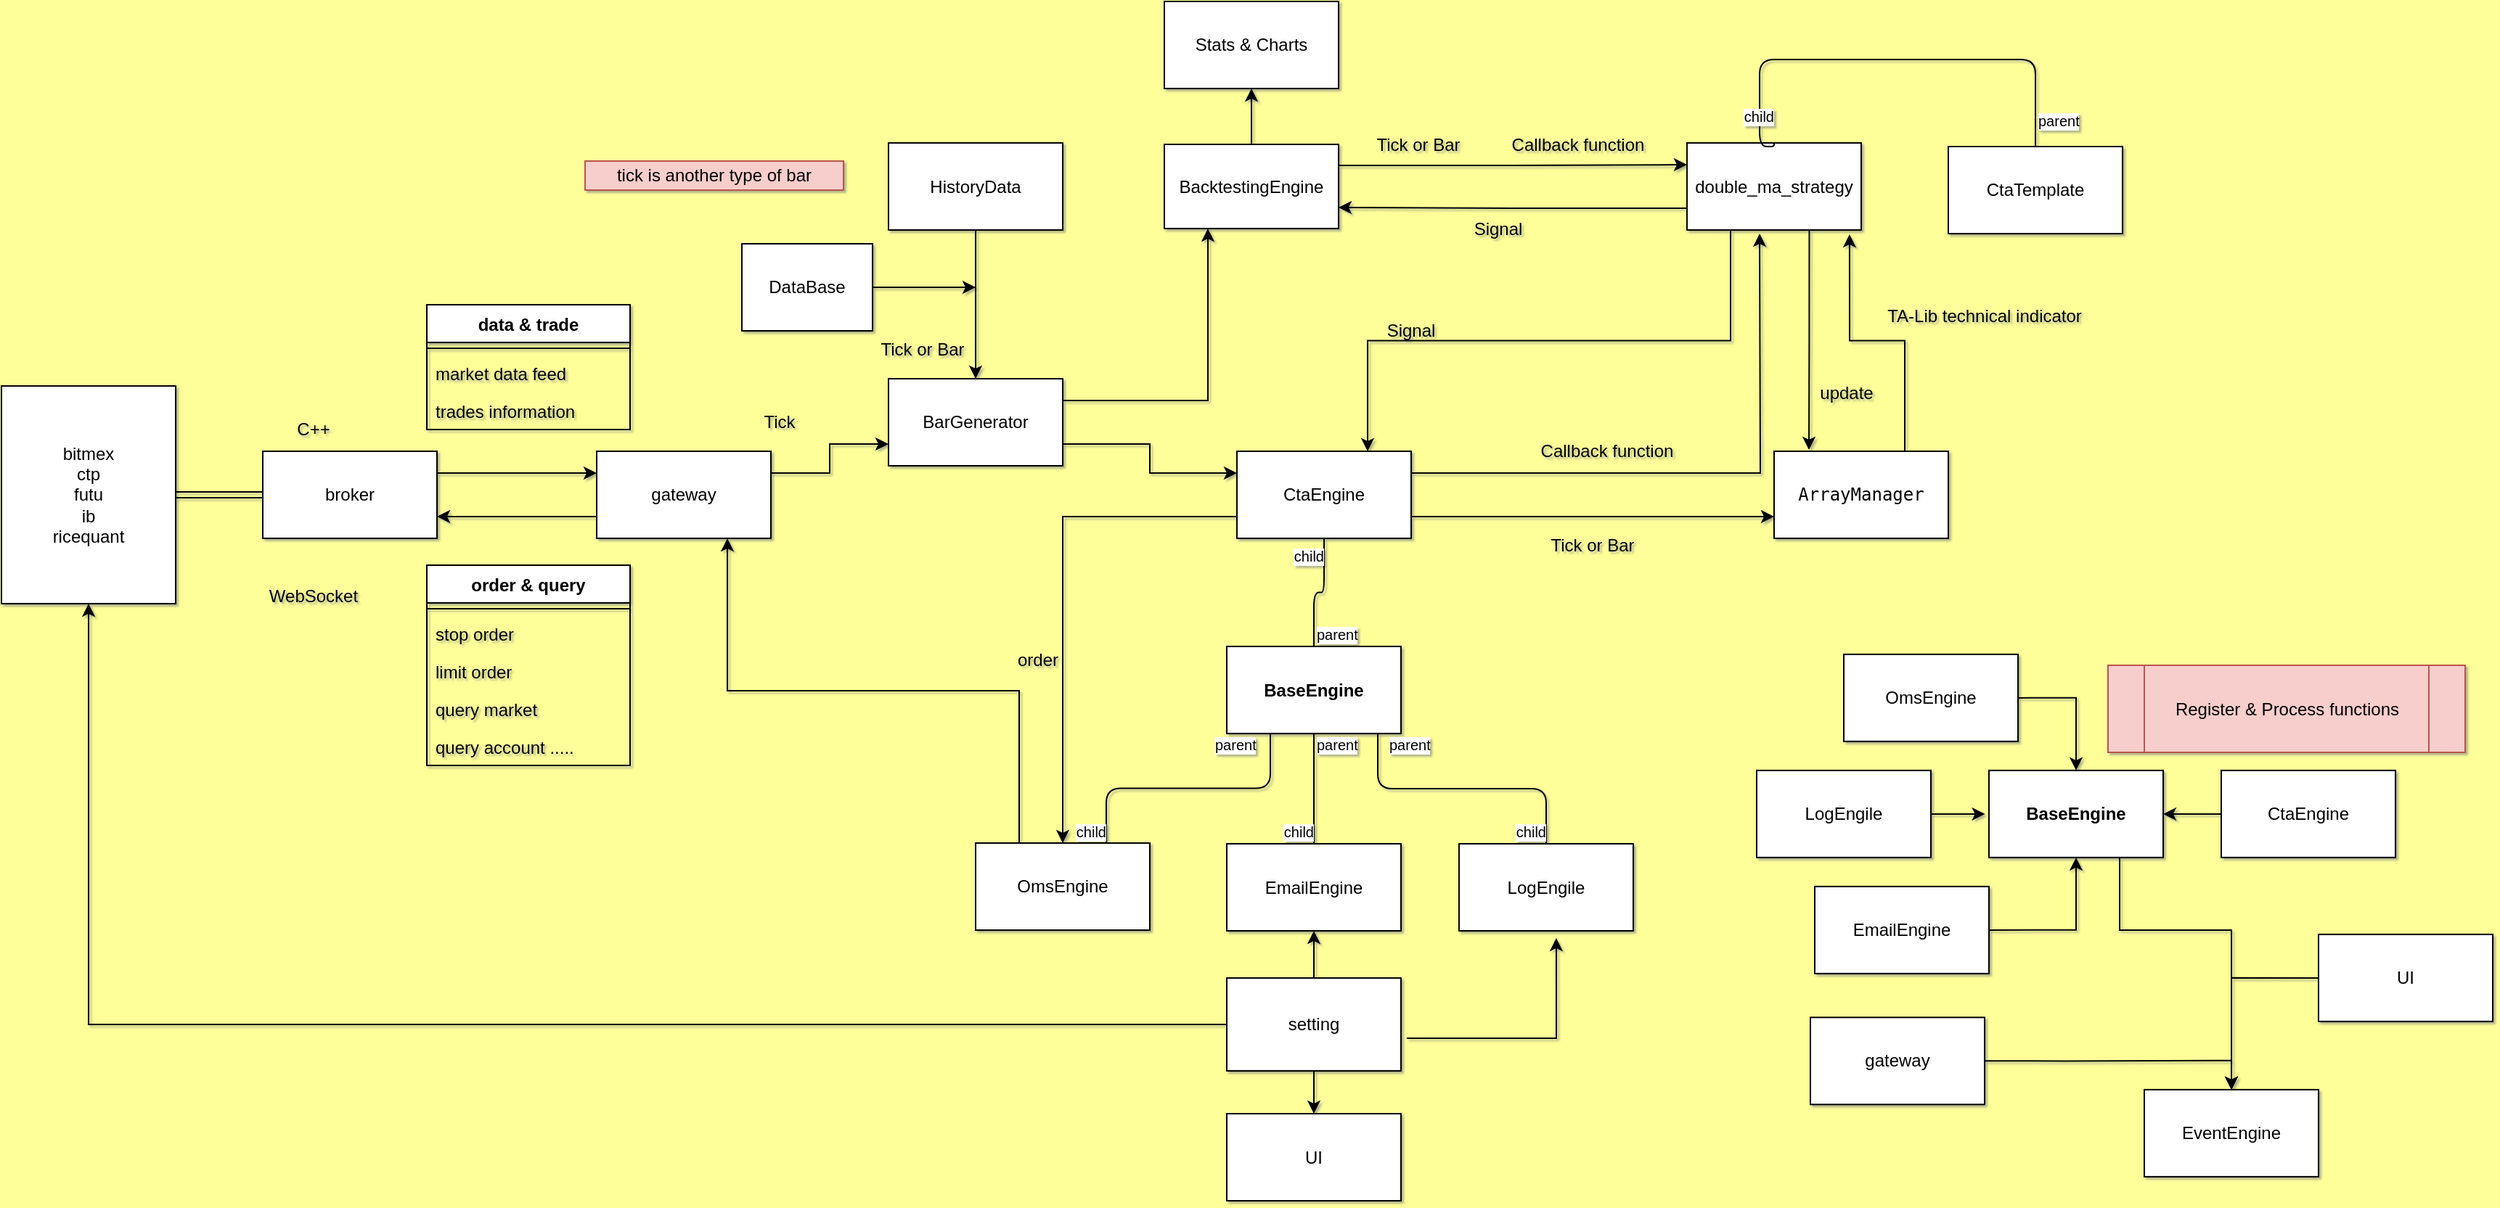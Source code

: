 <mxfile version="10.5.8" type="github"><diagram id="WC21Z7L9oKtVtLXGZxzX" name="Page-1"><mxGraphModel dx="2034" dy="796" grid="1" gridSize="20" guides="1" tooltips="1" connect="1" arrows="1" fold="1" page="1" pageScale="1" pageWidth="1654" pageHeight="2336" background="#FFFF99" math="0" shadow="1"><root><mxCell id="0"/><mxCell id="1" parent="0"/><mxCell id="tM3BfGElZKt2xXXBljjk-41" style="edgeStyle=orthogonalEdgeStyle;rounded=0;orthogonalLoop=1;jettySize=auto;html=1;exitX=1;exitY=0.25;exitDx=0;exitDy=0;entryX=0;entryY=0.25;entryDx=0;entryDy=0;" parent="1" source="tM3BfGElZKt2xXXBljjk-1" target="tM3BfGElZKt2xXXBljjk-2" edge="1"><mxGeometry relative="1" as="geometry"/></mxCell><mxCell id="tM3BfGElZKt2xXXBljjk-1" value="broker&lt;br&gt;" style="rounded=0;whiteSpace=wrap;html=1;" parent="1" vertex="1"><mxGeometry x="189" y="1290" width="120" height="60" as="geometry"/></mxCell><mxCell id="tM3BfGElZKt2xXXBljjk-42" style="edgeStyle=orthogonalEdgeStyle;rounded=0;orthogonalLoop=1;jettySize=auto;html=1;exitX=0;exitY=0.75;exitDx=0;exitDy=0;entryX=1;entryY=0.75;entryDx=0;entryDy=0;" parent="1" source="tM3BfGElZKt2xXXBljjk-2" target="tM3BfGElZKt2xXXBljjk-1" edge="1"><mxGeometry relative="1" as="geometry"/></mxCell><mxCell id="tM3BfGElZKt2xXXBljjk-51" style="edgeStyle=orthogonalEdgeStyle;rounded=0;orthogonalLoop=1;jettySize=auto;html=1;exitX=1;exitY=0.25;exitDx=0;exitDy=0;entryX=0;entryY=0.75;entryDx=0;entryDy=0;" parent="1" source="tM3BfGElZKt2xXXBljjk-2" target="tM3BfGElZKt2xXXBljjk-35" edge="1"><mxGeometry relative="1" as="geometry"/></mxCell><mxCell id="tM3BfGElZKt2xXXBljjk-2" value="gateway" style="rounded=0;whiteSpace=wrap;html=1;" parent="1" vertex="1"><mxGeometry x="419" y="1290" width="120" height="60" as="geometry"/></mxCell><mxCell id="tM3BfGElZKt2xXXBljjk-16" value="bitmex&lt;br&gt;ctp&lt;br&gt;futu&lt;br&gt;ib&lt;br&gt;ricequant&lt;br&gt;" style="rounded=0;whiteSpace=wrap;html=1;" parent="1" vertex="1"><mxGeometry x="9" y="1245" width="120" height="150" as="geometry"/></mxCell><mxCell id="tM3BfGElZKt2xXXBljjk-40" style="edgeStyle=orthogonalEdgeStyle;rounded=0;orthogonalLoop=1;jettySize=auto;html=1;exitX=0;exitY=0.75;exitDx=0;exitDy=0;" parent="1" source="tM3BfGElZKt2xXXBljjk-20" target="vSDMm6hnmwFXzr3cjgyr-7" edge="1"><mxGeometry relative="1" as="geometry"/></mxCell><mxCell id="6vruBczoYur6AmyXNSMZ-11" style="edgeStyle=orthogonalEdgeStyle;rounded=0;orthogonalLoop=1;jettySize=auto;html=1;exitX=1;exitY=0.75;exitDx=0;exitDy=0;entryX=0;entryY=0.75;entryDx=0;entryDy=0;" edge="1" parent="1" source="tM3BfGElZKt2xXXBljjk-20" target="6vruBczoYur6AmyXNSMZ-7"><mxGeometry relative="1" as="geometry"/></mxCell><mxCell id="6vruBczoYur6AmyXNSMZ-22" style="edgeStyle=orthogonalEdgeStyle;rounded=0;orthogonalLoop=1;jettySize=auto;html=1;exitX=1;exitY=0.25;exitDx=0;exitDy=0;" edge="1" parent="1" source="tM3BfGElZKt2xXXBljjk-20"><mxGeometry relative="1" as="geometry"><mxPoint x="1220" y="1140" as="targetPoint"/></mxGeometry></mxCell><mxCell id="tM3BfGElZKt2xXXBljjk-20" value="CtaEngine" style="rounded=0;whiteSpace=wrap;html=1;" parent="1" vertex="1"><mxGeometry x="860" y="1290" width="120" height="60" as="geometry"/></mxCell><mxCell id="tM3BfGElZKt2xXXBljjk-62" style="edgeStyle=orthogonalEdgeStyle;rounded=0;orthogonalLoop=1;jettySize=auto;html=1;exitX=0;exitY=0.75;exitDx=0;exitDy=0;entryX=1;entryY=0.75;entryDx=0;entryDy=0;" parent="1" source="tM3BfGElZKt2xXXBljjk-21" target="tM3BfGElZKt2xXXBljjk-33" edge="1"><mxGeometry relative="1" as="geometry"/></mxCell><mxCell id="6vruBczoYur6AmyXNSMZ-13" style="edgeStyle=orthogonalEdgeStyle;rounded=0;orthogonalLoop=1;jettySize=auto;html=1;exitX=0.702;exitY=0.999;exitDx=0;exitDy=0;entryX=0.2;entryY=-0.017;entryDx=0;entryDy=0;entryPerimeter=0;exitPerimeter=0;" edge="1" parent="1" source="tM3BfGElZKt2xXXBljjk-21" target="6vruBczoYur6AmyXNSMZ-7"><mxGeometry relative="1" as="geometry"/></mxCell><mxCell id="6vruBczoYur6AmyXNSMZ-23" style="edgeStyle=orthogonalEdgeStyle;rounded=0;orthogonalLoop=1;jettySize=auto;html=1;exitX=0.25;exitY=1;exitDx=0;exitDy=0;entryX=0.75;entryY=0;entryDx=0;entryDy=0;" edge="1" parent="1" source="tM3BfGElZKt2xXXBljjk-21" target="tM3BfGElZKt2xXXBljjk-20"><mxGeometry relative="1" as="geometry"/></mxCell><mxCell id="tM3BfGElZKt2xXXBljjk-21" value="double_ma_strategy" style="rounded=0;whiteSpace=wrap;html=1;" parent="1" vertex="1"><mxGeometry x="1170" y="1077.5" width="120" height="60" as="geometry"/></mxCell><mxCell id="tM3BfGElZKt2xXXBljjk-22" value="CtaTemplate" style="rounded=0;whiteSpace=wrap;html=1;" parent="1" vertex="1"><mxGeometry x="1350" y="1080" width="120" height="60" as="geometry"/></mxCell><mxCell id="tM3BfGElZKt2xXXBljjk-28" value="order" style="text;html=1;strokeColor=none;fillColor=none;align=center;verticalAlign=middle;whiteSpace=wrap;rounded=0;" parent="1" vertex="1"><mxGeometry x="703" y="1424" width="40" height="20" as="geometry"/></mxCell><mxCell id="tM3BfGElZKt2xXXBljjk-30" value="Signal" style="text;html=1;strokeColor=none;fillColor=none;align=center;verticalAlign=middle;whiteSpace=wrap;rounded=0;" parent="1" vertex="1"><mxGeometry x="960" y="1197" width="40" height="20" as="geometry"/></mxCell><mxCell id="tM3BfGElZKt2xXXBljjk-32" value="Tick or Bar" style="text;html=1;strokeColor=none;fillColor=none;align=center;verticalAlign=middle;whiteSpace=wrap;rounded=0;" parent="1" vertex="1"><mxGeometry x="600" y="1210" width="87" height="20" as="geometry"/></mxCell><mxCell id="tM3BfGElZKt2xXXBljjk-61" style="edgeStyle=orthogonalEdgeStyle;rounded=0;orthogonalLoop=1;jettySize=auto;html=1;exitX=1;exitY=0.25;exitDx=0;exitDy=0;entryX=0;entryY=0.25;entryDx=0;entryDy=0;" parent="1" source="tM3BfGElZKt2xXXBljjk-33" target="tM3BfGElZKt2xXXBljjk-21" edge="1"><mxGeometry relative="1" as="geometry"/></mxCell><mxCell id="tM3BfGElZKt2xXXBljjk-64" style="edgeStyle=orthogonalEdgeStyle;rounded=0;orthogonalLoop=1;jettySize=auto;html=1;exitX=0.5;exitY=0;exitDx=0;exitDy=0;" parent="1" source="tM3BfGElZKt2xXXBljjk-33" target="tM3BfGElZKt2xXXBljjk-65" edge="1"><mxGeometry relative="1" as="geometry"><mxPoint x="870" y="1010" as="targetPoint"/></mxGeometry></mxCell><mxCell id="tM3BfGElZKt2xXXBljjk-33" value="BacktestingEngine" style="rounded=0;whiteSpace=wrap;html=1;" parent="1" vertex="1"><mxGeometry x="810" y="1078.5" width="120" height="58" as="geometry"/></mxCell><mxCell id="tM3BfGElZKt2xXXBljjk-56" style="edgeStyle=orthogonalEdgeStyle;rounded=0;orthogonalLoop=1;jettySize=auto;html=1;entryX=0.5;entryY=0;entryDx=0;entryDy=0;" parent="1" source="tM3BfGElZKt2xXXBljjk-34" target="tM3BfGElZKt2xXXBljjk-35" edge="1"><mxGeometry relative="1" as="geometry"/></mxCell><mxCell id="tM3BfGElZKt2xXXBljjk-34" value="HistoryData" style="rounded=0;whiteSpace=wrap;html=1;" parent="1" vertex="1"><mxGeometry x="620" y="1077.5" width="120" height="60" as="geometry"/></mxCell><mxCell id="tM3BfGElZKt2xXXBljjk-52" style="edgeStyle=orthogonalEdgeStyle;rounded=0;orthogonalLoop=1;jettySize=auto;html=1;exitX=1;exitY=0.75;exitDx=0;exitDy=0;entryX=0;entryY=0.25;entryDx=0;entryDy=0;" parent="1" source="tM3BfGElZKt2xXXBljjk-35" target="tM3BfGElZKt2xXXBljjk-20" edge="1"><mxGeometry relative="1" as="geometry"/></mxCell><mxCell id="tM3BfGElZKt2xXXBljjk-60" style="edgeStyle=orthogonalEdgeStyle;rounded=0;orthogonalLoop=1;jettySize=auto;html=1;exitX=1;exitY=0.25;exitDx=0;exitDy=0;entryX=0.25;entryY=1;entryDx=0;entryDy=0;" parent="1" source="tM3BfGElZKt2xXXBljjk-35" target="tM3BfGElZKt2xXXBljjk-33" edge="1"><mxGeometry relative="1" as="geometry"/></mxCell><mxCell id="tM3BfGElZKt2xXXBljjk-27" value="Tick" style="text;html=1;strokeColor=none;fillColor=none;align=center;verticalAlign=middle;whiteSpace=wrap;rounded=0;" parent="1" vertex="1"><mxGeometry x="500" y="1250" width="90" height="40" as="geometry"/></mxCell><mxCell id="tM3BfGElZKt2xXXBljjk-53" value="" style="endArrow=none;html=1;edgeStyle=orthogonalEdgeStyle;exitX=0.5;exitY=0;exitDx=0;exitDy=0;entryX=0.5;entryY=0;entryDx=0;entryDy=0;" parent="1" source="tM3BfGElZKt2xXXBljjk-22" target="tM3BfGElZKt2xXXBljjk-21" edge="1"><mxGeometry relative="1" as="geometry"><mxPoint x="740" y="960" as="sourcePoint"/><mxPoint x="910" y="920" as="targetPoint"/><Array as="points"><mxPoint x="1410" y="1020"/><mxPoint x="1220" y="1020"/><mxPoint x="1220" y="1080"/></Array></mxGeometry></mxCell><mxCell id="tM3BfGElZKt2xXXBljjk-54" value="parent" style="resizable=0;html=1;align=left;verticalAlign=bottom;labelBackgroundColor=#ffffff;fontSize=10;" parent="tM3BfGElZKt2xXXBljjk-53" connectable="0" vertex="1"><mxGeometry x="-1" relative="1" as="geometry"><mxPoint y="-10" as="offset"/></mxGeometry></mxCell><mxCell id="tM3BfGElZKt2xXXBljjk-55" value="child" style="resizable=0;html=1;align=right;verticalAlign=bottom;labelBackgroundColor=#ffffff;fontSize=10;" parent="tM3BfGElZKt2xXXBljjk-53" connectable="0" vertex="1"><mxGeometry x="1" relative="1" as="geometry"><mxPoint y="-10" as="offset"/></mxGeometry></mxCell><mxCell id="tM3BfGElZKt2xXXBljjk-57" value="Tick or Bar" style="text;html=1;strokeColor=none;fillColor=none;align=center;verticalAlign=middle;whiteSpace=wrap;rounded=0;" parent="1" vertex="1"><mxGeometry x="940" y="1069" width="90" height="20" as="geometry"/></mxCell><mxCell id="tM3BfGElZKt2xXXBljjk-58" value="" style="shape=link;html=1;entryX=0;entryY=0.5;entryDx=0;entryDy=0;" parent="1" source="tM3BfGElZKt2xXXBljjk-16" target="tM3BfGElZKt2xXXBljjk-1" edge="1"><mxGeometry width="50" height="50" relative="1" as="geometry"><mxPoint x="-11" y="1630" as="sourcePoint"/><mxPoint x="39" y="1580" as="targetPoint"/></mxGeometry></mxCell><mxCell id="tM3BfGElZKt2xXXBljjk-65" value="Stats &amp;amp; Charts" style="rounded=0;whiteSpace=wrap;html=1;" parent="1" vertex="1"><mxGeometry x="810" y="980" width="120" height="60" as="geometry"/></mxCell><mxCell id="vSDMm6hnmwFXzr3cjgyr-1" value="Signal" style="text;html=1;strokeColor=none;fillColor=none;align=center;verticalAlign=middle;whiteSpace=wrap;rounded=0;" parent="1" vertex="1"><mxGeometry x="1020" y="1126.5" width="40" height="20" as="geometry"/></mxCell><mxCell id="vSDMm6hnmwFXzr3cjgyr-2" value="" style="endArrow=none;html=1;edgeStyle=orthogonalEdgeStyle;entryX=0.5;entryY=1;entryDx=0;entryDy=0;" parent="1" source="vSDMm6hnmwFXzr3cjgyr-5" target="tM3BfGElZKt2xXXBljjk-20" edge="1"><mxGeometry relative="1" as="geometry"><mxPoint x="920" y="1440" as="sourcePoint"/><mxPoint x="100" y="1420" as="targetPoint"/></mxGeometry></mxCell><mxCell id="vSDMm6hnmwFXzr3cjgyr-3" value="parent" style="resizable=0;html=1;align=left;verticalAlign=bottom;labelBackgroundColor=#ffffff;fontSize=10;" parent="vSDMm6hnmwFXzr3cjgyr-2" connectable="0" vertex="1"><mxGeometry x="-1" relative="1" as="geometry"/></mxCell><mxCell id="vSDMm6hnmwFXzr3cjgyr-4" value="child" style="resizable=0;html=1;align=right;verticalAlign=bottom;labelBackgroundColor=#ffffff;fontSize=10;" parent="vSDMm6hnmwFXzr3cjgyr-2" connectable="0" vertex="1"><mxGeometry x="1" relative="1" as="geometry"><mxPoint y="20" as="offset"/></mxGeometry></mxCell><mxCell id="vSDMm6hnmwFXzr3cjgyr-5" value="BaseEngine" style="rounded=0;whiteSpace=wrap;html=1;fontStyle=1" parent="1" vertex="1"><mxGeometry x="853" y="1424.5" width="120" height="60" as="geometry"/></mxCell><mxCell id="vSDMm6hnmwFXzr3cjgyr-6" value="EmailEngine" style="rounded=0;whiteSpace=wrap;html=1;" parent="1" vertex="1"><mxGeometry x="853" y="1560.5" width="120" height="60" as="geometry"/></mxCell><mxCell id="vSDMm6hnmwFXzr3cjgyr-18" style="edgeStyle=orthogonalEdgeStyle;rounded=0;orthogonalLoop=1;jettySize=auto;html=1;exitX=0.25;exitY=0;exitDx=0;exitDy=0;entryX=0.75;entryY=1;entryDx=0;entryDy=0;" parent="1" source="vSDMm6hnmwFXzr3cjgyr-7" target="tM3BfGElZKt2xXXBljjk-2" edge="1"><mxGeometry relative="1" as="geometry"/></mxCell><mxCell id="vSDMm6hnmwFXzr3cjgyr-7" value="OmsEngine" style="rounded=0;whiteSpace=wrap;html=1;" parent="1" vertex="1"><mxGeometry x="680" y="1560" width="120" height="60" as="geometry"/></mxCell><mxCell id="vSDMm6hnmwFXzr3cjgyr-8" value="LogEngile" style="rounded=0;whiteSpace=wrap;html=1;" parent="1" vertex="1"><mxGeometry x="1013" y="1560.5" width="120" height="60" as="geometry"/></mxCell><mxCell id="vSDMm6hnmwFXzr3cjgyr-9" value="" style="endArrow=none;html=1;edgeStyle=orthogonalEdgeStyle;exitX=0.25;exitY=1;exitDx=0;exitDy=0;entryX=0.75;entryY=0;entryDx=0;entryDy=0;" parent="1" source="vSDMm6hnmwFXzr3cjgyr-5" target="vSDMm6hnmwFXzr3cjgyr-7" edge="1"><mxGeometry relative="1" as="geometry"><mxPoint x="-67" y="1590.5" as="sourcePoint"/><mxPoint x="813" y="1600.5" as="targetPoint"/></mxGeometry></mxCell><mxCell id="vSDMm6hnmwFXzr3cjgyr-10" value="parent" style="resizable=0;html=1;align=left;verticalAlign=bottom;labelBackgroundColor=#ffffff;fontSize=10;" parent="vSDMm6hnmwFXzr3cjgyr-9" connectable="0" vertex="1"><mxGeometry x="-1" relative="1" as="geometry"><mxPoint x="-40" y="16" as="offset"/></mxGeometry></mxCell><mxCell id="vSDMm6hnmwFXzr3cjgyr-11" value="child" style="resizable=0;html=1;align=right;verticalAlign=bottom;labelBackgroundColor=#ffffff;fontSize=10;" parent="vSDMm6hnmwFXzr3cjgyr-9" connectable="0" vertex="1"><mxGeometry x="1" relative="1" as="geometry"/></mxCell><mxCell id="vSDMm6hnmwFXzr3cjgyr-12" value="" style="endArrow=none;html=1;edgeStyle=orthogonalEdgeStyle;entryX=0.5;entryY=0;entryDx=0;entryDy=0;exitX=0.5;exitY=1;exitDx=0;exitDy=0;" parent="1" source="vSDMm6hnmwFXzr3cjgyr-5" target="vSDMm6hnmwFXzr3cjgyr-6" edge="1"><mxGeometry relative="1" as="geometry"><mxPoint x="-67" y="1610.5" as="sourcePoint"/><mxPoint x="93" y="1610.5" as="targetPoint"/></mxGeometry></mxCell><mxCell id="vSDMm6hnmwFXzr3cjgyr-13" value="parent" style="resizable=0;html=1;align=left;verticalAlign=bottom;labelBackgroundColor=#ffffff;fontSize=10;" parent="vSDMm6hnmwFXzr3cjgyr-12" connectable="0" vertex="1"><mxGeometry x="-1" relative="1" as="geometry"><mxPoint y="16" as="offset"/></mxGeometry></mxCell><mxCell id="vSDMm6hnmwFXzr3cjgyr-14" value="child" style="resizable=0;html=1;align=right;verticalAlign=bottom;labelBackgroundColor=#ffffff;fontSize=10;" parent="vSDMm6hnmwFXzr3cjgyr-12" connectable="0" vertex="1"><mxGeometry x="1" relative="1" as="geometry"/></mxCell><mxCell id="vSDMm6hnmwFXzr3cjgyr-15" value="" style="endArrow=none;html=1;edgeStyle=orthogonalEdgeStyle;exitX=0.867;exitY=1;exitDx=0;exitDy=0;exitPerimeter=0;" parent="1" source="vSDMm6hnmwFXzr3cjgyr-5" target="vSDMm6hnmwFXzr3cjgyr-8" edge="1"><mxGeometry relative="1" as="geometry"><mxPoint x="-67" y="1630.5" as="sourcePoint"/><mxPoint x="93" y="1630.5" as="targetPoint"/></mxGeometry></mxCell><mxCell id="vSDMm6hnmwFXzr3cjgyr-16" value="parent" style="resizable=0;html=1;align=left;verticalAlign=bottom;labelBackgroundColor=#ffffff;fontSize=10;" parent="vSDMm6hnmwFXzr3cjgyr-15" connectable="0" vertex="1"><mxGeometry x="-1" relative="1" as="geometry"><mxPoint x="6" y="16" as="offset"/></mxGeometry></mxCell><mxCell id="vSDMm6hnmwFXzr3cjgyr-17" value="child" style="resizable=0;html=1;align=right;verticalAlign=bottom;labelBackgroundColor=#ffffff;fontSize=10;" parent="vSDMm6hnmwFXzr3cjgyr-15" connectable="0" vertex="1"><mxGeometry x="1" relative="1" as="geometry"/></mxCell><mxCell id="vSDMm6hnmwFXzr3cjgyr-19" value="Callback function" style="text;html=1;strokeColor=none;fillColor=none;align=center;verticalAlign=middle;whiteSpace=wrap;rounded=0;" parent="1" vertex="1"><mxGeometry x="1040" y="1069" width="110" height="20" as="geometry"/></mxCell><mxCell id="vSDMm6hnmwFXzr3cjgyr-20" value="Callback function" style="text;html=1;strokeColor=none;fillColor=none;align=center;verticalAlign=middle;whiteSpace=wrap;rounded=0;" parent="1" vertex="1"><mxGeometry x="1060" y="1280" width="110" height="20" as="geometry"/></mxCell><mxCell id="vSDMm6hnmwFXzr3cjgyr-21" value="Tick or Bar" style="text;html=1;strokeColor=none;fillColor=none;align=center;verticalAlign=middle;whiteSpace=wrap;rounded=0;" parent="1" vertex="1"><mxGeometry x="1060" y="1345" width="90" height="20" as="geometry"/></mxCell><mxCell id="vSDMm6hnmwFXzr3cjgyr-22" value="EventEngine" style="rounded=0;whiteSpace=wrap;html=1;" parent="1" vertex="1"><mxGeometry x="1485" y="1729.946" width="120" height="60" as="geometry"/></mxCell><mxCell id="vSDMm6hnmwFXzr3cjgyr-24" style="edgeStyle=orthogonalEdgeStyle;rounded=0;orthogonalLoop=1;jettySize=auto;html=1;exitX=1;exitY=0.5;exitDx=0;exitDy=0;" parent="1" source="vSDMm6hnmwFXzr3cjgyr-23" edge="1"><mxGeometry relative="1" as="geometry"><mxPoint x="680" y="1177" as="targetPoint"/></mxGeometry></mxCell><mxCell id="vSDMm6hnmwFXzr3cjgyr-23" value="DataBase" style="rounded=0;whiteSpace=wrap;html=1;" parent="1" vertex="1"><mxGeometry x="519" y="1147" width="90" height="60" as="geometry"/></mxCell><mxCell id="6vruBczoYur6AmyXNSMZ-1" value="C++" style="text;html=1;strokeColor=none;fillColor=none;align=center;verticalAlign=middle;whiteSpace=wrap;rounded=0;" vertex="1" parent="1"><mxGeometry x="203.5" y="1265" width="40" height="20" as="geometry"/></mxCell><mxCell id="6vruBczoYur6AmyXNSMZ-2" value="WebSocket" style="text;html=1;strokeColor=none;fillColor=none;align=center;verticalAlign=middle;whiteSpace=wrap;rounded=0;" vertex="1" parent="1"><mxGeometry x="203.5" y="1380" width="40" height="20" as="geometry"/></mxCell><mxCell id="6vruBczoYur6AmyXNSMZ-17" style="edgeStyle=orthogonalEdgeStyle;rounded=0;orthogonalLoop=1;jettySize=auto;html=1;exitX=0.5;exitY=0;exitDx=0;exitDy=0;entryX=0.5;entryY=1;entryDx=0;entryDy=0;" edge="1" parent="1" source="6vruBczoYur6AmyXNSMZ-4" target="vSDMm6hnmwFXzr3cjgyr-6"><mxGeometry relative="1" as="geometry"/></mxCell><mxCell id="6vruBczoYur6AmyXNSMZ-18" style="edgeStyle=orthogonalEdgeStyle;rounded=0;orthogonalLoop=1;jettySize=auto;html=1;exitX=1.033;exitY=0.648;exitDx=0;exitDy=0;entryX=0.558;entryY=1.083;entryDx=0;entryDy=0;entryPerimeter=0;exitPerimeter=0;" edge="1" parent="1" source="6vruBczoYur6AmyXNSMZ-4" target="vSDMm6hnmwFXzr3cjgyr-8"><mxGeometry relative="1" as="geometry"/></mxCell><mxCell id="6vruBczoYur6AmyXNSMZ-19" style="edgeStyle=orthogonalEdgeStyle;rounded=0;orthogonalLoop=1;jettySize=auto;html=1;exitX=0;exitY=0.5;exitDx=0;exitDy=0;" edge="1" parent="1" source="6vruBczoYur6AmyXNSMZ-4" target="tM3BfGElZKt2xXXBljjk-16"><mxGeometry relative="1" as="geometry"/></mxCell><mxCell id="6vruBczoYur6AmyXNSMZ-21" style="edgeStyle=orthogonalEdgeStyle;rounded=0;orthogonalLoop=1;jettySize=auto;html=1;exitX=0.5;exitY=1;exitDx=0;exitDy=0;entryX=0.5;entryY=0;entryDx=0;entryDy=0;" edge="1" parent="1" source="6vruBczoYur6AmyXNSMZ-4" target="6vruBczoYur6AmyXNSMZ-20"><mxGeometry relative="1" as="geometry"/></mxCell><mxCell id="6vruBczoYur6AmyXNSMZ-4" value="setting&lt;br&gt;" style="rounded=0;whiteSpace=wrap;html=1;" vertex="1" parent="1"><mxGeometry x="853" y="1653" width="120" height="64" as="geometry"/></mxCell><mxCell id="6vruBczoYur6AmyXNSMZ-12" style="edgeStyle=orthogonalEdgeStyle;rounded=0;orthogonalLoop=1;jettySize=auto;html=1;exitX=0.75;exitY=0;exitDx=0;exitDy=0;entryX=0.933;entryY=1.05;entryDx=0;entryDy=0;entryPerimeter=0;" edge="1" parent="1" source="6vruBczoYur6AmyXNSMZ-7" target="tM3BfGElZKt2xXXBljjk-21"><mxGeometry relative="1" as="geometry"/></mxCell><mxCell id="6vruBczoYur6AmyXNSMZ-7" value="&lt;pre&gt;ArrayManager&lt;/pre&gt;" style="rounded=0;whiteSpace=wrap;html=1;" vertex="1" parent="1"><mxGeometry x="1230" y="1290" width="120" height="60" as="geometry"/></mxCell><mxCell id="6vruBczoYur6AmyXNSMZ-14" value="update&lt;br&gt;" style="text;html=1;strokeColor=none;fillColor=none;align=center;verticalAlign=middle;whiteSpace=wrap;rounded=0;" vertex="1" parent="1"><mxGeometry x="1260" y="1240" width="40" height="20" as="geometry"/></mxCell><mxCell id="6vruBczoYur6AmyXNSMZ-15" value="TA-Lib technical indicator" style="text;html=1;strokeColor=none;fillColor=none;align=center;verticalAlign=middle;whiteSpace=wrap;rounded=0;" vertex="1" parent="1"><mxGeometry x="1290" y="1187" width="170" height="20" as="geometry"/></mxCell><mxCell id="6vruBczoYur6AmyXNSMZ-20" value="UI" style="rounded=0;whiteSpace=wrap;html=1;" vertex="1" parent="1"><mxGeometry x="853" y="1746.5" width="120" height="60" as="geometry"/></mxCell><mxCell id="6vruBczoYur6AmyXNSMZ-38" style="edgeStyle=orthogonalEdgeStyle;rounded=0;orthogonalLoop=1;jettySize=auto;html=1;exitX=0;exitY=0.5;exitDx=0;exitDy=0;entryX=1;entryY=0.5;entryDx=0;entryDy=0;" edge="1" parent="1" source="6vruBczoYur6AmyXNSMZ-24" target="6vruBczoYur6AmyXNSMZ-29"><mxGeometry relative="1" as="geometry"/></mxCell><mxCell id="6vruBczoYur6AmyXNSMZ-24" value="CtaEngine" style="rounded=0;whiteSpace=wrap;html=1;" vertex="1" parent="1"><mxGeometry x="1538" y="1509.946" width="120" height="60" as="geometry"/></mxCell><mxCell id="6vruBczoYur6AmyXNSMZ-34" style="edgeStyle=orthogonalEdgeStyle;rounded=0;orthogonalLoop=1;jettySize=auto;html=1;exitX=1;exitY=0.5;exitDx=0;exitDy=0;entryX=0.5;entryY=0;entryDx=0;entryDy=0;" edge="1" parent="1" source="6vruBczoYur6AmyXNSMZ-26" target="6vruBczoYur6AmyXNSMZ-29"><mxGeometry relative="1" as="geometry"/></mxCell><mxCell id="6vruBczoYur6AmyXNSMZ-26" value="OmsEngine" style="rounded=0;whiteSpace=wrap;html=1;" vertex="1" parent="1"><mxGeometry x="1278" y="1429.946" width="120" height="60" as="geometry"/></mxCell><mxCell id="6vruBczoYur6AmyXNSMZ-36" style="edgeStyle=orthogonalEdgeStyle;rounded=0;orthogonalLoop=1;jettySize=auto;html=1;exitX=1;exitY=0.5;exitDx=0;exitDy=0;entryX=0.5;entryY=1;entryDx=0;entryDy=0;" edge="1" parent="1" source="6vruBczoYur6AmyXNSMZ-27" target="6vruBczoYur6AmyXNSMZ-29"><mxGeometry relative="1" as="geometry"/></mxCell><mxCell id="6vruBczoYur6AmyXNSMZ-27" value="EmailEngine" style="rounded=0;whiteSpace=wrap;html=1;" vertex="1" parent="1"><mxGeometry x="1258" y="1589.946" width="120" height="60" as="geometry"/></mxCell><mxCell id="6vruBczoYur6AmyXNSMZ-35" style="edgeStyle=orthogonalEdgeStyle;rounded=0;orthogonalLoop=1;jettySize=auto;html=1;exitX=1;exitY=0.5;exitDx=0;exitDy=0;" edge="1" parent="1" source="6vruBczoYur6AmyXNSMZ-28"><mxGeometry relative="1" as="geometry"><mxPoint x="1375.333" y="1539.946" as="targetPoint"/></mxGeometry></mxCell><mxCell id="6vruBczoYur6AmyXNSMZ-28" value="LogEngile" style="rounded=0;whiteSpace=wrap;html=1;" vertex="1" parent="1"><mxGeometry x="1218" y="1509.946" width="120" height="60" as="geometry"/></mxCell><mxCell id="6vruBczoYur6AmyXNSMZ-39" style="edgeStyle=orthogonalEdgeStyle;rounded=0;orthogonalLoop=1;jettySize=auto;html=1;exitX=0.75;exitY=1;exitDx=0;exitDy=0;" edge="1" parent="1" source="6vruBczoYur6AmyXNSMZ-29" target="vSDMm6hnmwFXzr3cjgyr-22"><mxGeometry relative="1" as="geometry"><Array as="points"><mxPoint x="1468" y="1620"/><mxPoint x="1545" y="1620"/></Array></mxGeometry></mxCell><mxCell id="6vruBczoYur6AmyXNSMZ-29" value="BaseEngine" style="rounded=0;whiteSpace=wrap;html=1;fontStyle=1" vertex="1" parent="1"><mxGeometry x="1378" y="1509.946" width="120" height="60" as="geometry"/></mxCell><mxCell id="6vruBczoYur6AmyXNSMZ-41" style="edgeStyle=orthogonalEdgeStyle;rounded=0;orthogonalLoop=1;jettySize=auto;html=1;exitX=1;exitY=0.5;exitDx=0;exitDy=0;entryX=0.5;entryY=0;entryDx=0;entryDy=0;" edge="1" parent="1" source="6vruBczoYur6AmyXNSMZ-30" target="vSDMm6hnmwFXzr3cjgyr-22"><mxGeometry relative="1" as="geometry"/></mxCell><mxCell id="6vruBczoYur6AmyXNSMZ-30" value="gateway" style="rounded=0;whiteSpace=wrap;html=1;" vertex="1" parent="1"><mxGeometry x="1255" y="1680.161" width="120" height="60" as="geometry"/></mxCell><mxCell id="6vruBczoYur6AmyXNSMZ-43" style="edgeStyle=orthogonalEdgeStyle;rounded=0;orthogonalLoop=1;jettySize=auto;html=1;exitX=0;exitY=0.5;exitDx=0;exitDy=0;entryX=0.5;entryY=0;entryDx=0;entryDy=0;" edge="1" parent="1" source="6vruBczoYur6AmyXNSMZ-31" target="vSDMm6hnmwFXzr3cjgyr-22"><mxGeometry relative="1" as="geometry"/></mxCell><mxCell id="6vruBczoYur6AmyXNSMZ-31" value="UI" style="rounded=0;whiteSpace=wrap;html=1;" vertex="1" parent="1"><mxGeometry x="1605" y="1622.946" width="120" height="60" as="geometry"/></mxCell><mxCell id="tM3BfGElZKt2xXXBljjk-35" value="BarGenerator" style="rounded=0;whiteSpace=wrap;html=1;" parent="1" vertex="1"><mxGeometry x="620" y="1240" width="120" height="60" as="geometry"/></mxCell><mxCell id="6vruBczoYur6AmyXNSMZ-46" value="order &amp; query" style="swimlane;fontStyle=1;align=center;verticalAlign=top;childLayout=stackLayout;horizontal=1;startSize=26;horizontalStack=0;resizeParent=1;resizeParentMax=0;resizeLast=0;collapsible=1;marginBottom=0;" vertex="1" parent="1"><mxGeometry x="302" y="1368.5" width="140" height="138" as="geometry"><mxRectangle x="288" y="508.5" width="100" height="26" as="alternateBounds"/></mxGeometry></mxCell><mxCell id="6vruBczoYur6AmyXNSMZ-48" value="" style="line;strokeWidth=1;fillColor=none;align=left;verticalAlign=middle;spacingTop=-1;spacingLeft=3;spacingRight=3;rotatable=0;labelPosition=right;points=[];portConstraint=eastwest;" vertex="1" parent="6vruBczoYur6AmyXNSMZ-46"><mxGeometry y="26" width="140" height="8" as="geometry"/></mxCell><mxCell id="6vruBczoYur6AmyXNSMZ-49" value="stop order" style="text;strokeColor=none;fillColor=none;align=left;verticalAlign=top;spacingLeft=4;spacingRight=4;overflow=hidden;rotatable=0;points=[[0,0.5],[1,0.5]];portConstraint=eastwest;" vertex="1" parent="6vruBczoYur6AmyXNSMZ-46"><mxGeometry y="34" width="140" height="26" as="geometry"/></mxCell><mxCell id="6vruBczoYur6AmyXNSMZ-50" value="limit order" style="text;strokeColor=none;fillColor=none;align=left;verticalAlign=top;spacingLeft=4;spacingRight=4;overflow=hidden;rotatable=0;points=[[0,0.5],[1,0.5]];portConstraint=eastwest;" vertex="1" parent="6vruBczoYur6AmyXNSMZ-46"><mxGeometry y="60" width="140" height="26" as="geometry"/></mxCell><mxCell id="6vruBczoYur6AmyXNSMZ-51" value="query market" style="text;strokeColor=none;fillColor=none;align=left;verticalAlign=top;spacingLeft=4;spacingRight=4;overflow=hidden;rotatable=0;points=[[0,0.5],[1,0.5]];portConstraint=eastwest;" vertex="1" parent="6vruBczoYur6AmyXNSMZ-46"><mxGeometry y="86" width="140" height="26" as="geometry"/></mxCell><mxCell id="6vruBczoYur6AmyXNSMZ-52" value="query account ....." style="text;strokeColor=none;fillColor=none;align=left;verticalAlign=top;spacingLeft=4;spacingRight=4;overflow=hidden;rotatable=0;points=[[0,0.5],[1,0.5]];portConstraint=eastwest;" vertex="1" parent="6vruBczoYur6AmyXNSMZ-46"><mxGeometry y="112" width="140" height="26" as="geometry"/></mxCell><mxCell id="6vruBczoYur6AmyXNSMZ-53" value="data &amp; trade" style="swimlane;fontStyle=1;align=center;verticalAlign=top;childLayout=stackLayout;horizontal=1;startSize=26;horizontalStack=0;resizeParent=1;resizeParentMax=0;resizeLast=0;collapsible=1;marginBottom=0;" vertex="1" parent="1"><mxGeometry x="302" y="1189" width="140" height="86" as="geometry"><mxRectangle x="288" y="508.5" width="100" height="26" as="alternateBounds"/></mxGeometry></mxCell><mxCell id="6vruBczoYur6AmyXNSMZ-54" value="" style="line;strokeWidth=1;fillColor=none;align=left;verticalAlign=middle;spacingTop=-1;spacingLeft=3;spacingRight=3;rotatable=0;labelPosition=right;points=[];portConstraint=eastwest;" vertex="1" parent="6vruBczoYur6AmyXNSMZ-53"><mxGeometry y="26" width="140" height="8" as="geometry"/></mxCell><mxCell id="6vruBczoYur6AmyXNSMZ-55" value="market data feed" style="text;strokeColor=none;fillColor=none;align=left;verticalAlign=top;spacingLeft=4;spacingRight=4;overflow=hidden;rotatable=0;points=[[0,0.5],[1,0.5]];portConstraint=eastwest;" vertex="1" parent="6vruBczoYur6AmyXNSMZ-53"><mxGeometry y="34" width="140" height="26" as="geometry"/></mxCell><mxCell id="6vruBczoYur6AmyXNSMZ-56" value="trades information" style="text;strokeColor=none;fillColor=none;align=left;verticalAlign=top;spacingLeft=4;spacingRight=4;overflow=hidden;rotatable=0;points=[[0,0.5],[1,0.5]];portConstraint=eastwest;" vertex="1" parent="6vruBczoYur6AmyXNSMZ-53"><mxGeometry y="60" width="140" height="26" as="geometry"/></mxCell><mxCell id="6vruBczoYur6AmyXNSMZ-63" value="tick is another type of bar" style="text;html=1;strokeColor=#b85450;fillColor=#f8cecc;align=center;verticalAlign=middle;whiteSpace=wrap;rounded=0;" vertex="1" parent="1"><mxGeometry x="411" y="1090" width="178" height="20" as="geometry"/></mxCell><mxCell id="6vruBczoYur6AmyXNSMZ-65" value="Register &amp;amp; Process functions" style="shape=process;whiteSpace=wrap;html=1;backgroundOutline=1;fillColor=#f8cecc;strokeColor=#b85450;" vertex="1" parent="1"><mxGeometry x="1460" y="1437.5" width="246" height="60" as="geometry"/></mxCell></root></mxGraphModel></diagram><diagram id="Jw2DAB1otmgQKe7ly1CI" name="Page-2"><mxGraphModel dx="2034" dy="796" grid="1" gridSize="10" guides="1" tooltips="1" connect="1" arrows="1" fold="1" page="1" pageScale="1" pageWidth="827" pageHeight="1169" math="0" shadow="0"><root><mxCell id="DZA9rq5e5VHEowAe1mCB-0"/><mxCell id="DZA9rq5e5VHEowAe1mCB-1" parent="DZA9rq5e5VHEowAe1mCB-0"/><mxCell id="DZA9rq5e5VHEowAe1mCB-2" value="&lt;h1&gt;Data Structure&lt;/h1&gt;&lt;div&gt;contains the basic data structure&lt;/div&gt;" style="text;html=1;strokeColor=none;fillColor=none;spacing=5;spacingTop=-20;whiteSpace=wrap;overflow=hidden;rounded=0;" vertex="1" parent="DZA9rq5e5VHEowAe1mCB-1"><mxGeometry x="20" y="20" width="190" height="70" as="geometry"/></mxCell><mxCell id="DZA9rq5e5VHEowAe1mCB-7" value="Tick" style="swimlane;fontStyle=0;childLayout=stackLayout;horizontal=1;startSize=26;fillColor=none;horizontalStack=0;resizeParent=1;resizeParentMax=0;resizeLast=0;collapsible=1;marginBottom=0;" vertex="1" parent="DZA9rq5e5VHEowAe1mCB-1"><mxGeometry x="40" y="100" width="140" height="234" as="geometry"/></mxCell><mxCell id="DZA9rq5e5VHEowAe1mCB-8" value="symbol&#10;" style="text;strokeColor=none;fillColor=none;align=left;verticalAlign=top;spacingLeft=4;spacingRight=4;overflow=hidden;rotatable=0;points=[[0,0.5],[1,0.5]];portConstraint=eastwest;" vertex="1" parent="DZA9rq5e5VHEowAe1mCB-7"><mxGeometry y="26" width="140" height="26" as="geometry"/></mxCell><mxCell id="DZA9rq5e5VHEowAe1mCB-9" value="vt_symbol" style="text;strokeColor=none;fillColor=none;align=left;verticalAlign=top;spacingLeft=4;spacingRight=4;overflow=hidden;rotatable=0;points=[[0,0.5],[1,0.5]];portConstraint=eastwest;" vertex="1" parent="DZA9rq5e5VHEowAe1mCB-7"><mxGeometry y="52" width="140" height="26" as="geometry"/></mxCell><mxCell id="DZA9rq5e5VHEowAe1mCB-10" value="exchange" style="text;strokeColor=none;fillColor=none;align=left;verticalAlign=top;spacingLeft=4;spacingRight=4;overflow=hidden;rotatable=0;points=[[0,0.5],[1,0.5]];portConstraint=eastwest;" vertex="1" parent="DZA9rq5e5VHEowAe1mCB-7"><mxGeometry y="78" width="140" height="26" as="geometry"/></mxCell><mxCell id="DZA9rq5e5VHEowAe1mCB-28" value="datetime" style="text;strokeColor=none;fillColor=none;align=left;verticalAlign=top;spacingLeft=4;spacingRight=4;overflow=hidden;rotatable=0;points=[[0,0.5],[1,0.5]];portConstraint=eastwest;" vertex="1" parent="DZA9rq5e5VHEowAe1mCB-7"><mxGeometry y="104" width="140" height="26" as="geometry"/></mxCell><mxCell id="DZA9rq5e5VHEowAe1mCB-29" value="volume" style="text;strokeColor=none;fillColor=none;align=left;verticalAlign=top;spacingLeft=4;spacingRight=4;overflow=hidden;rotatable=0;points=[[0,0.5],[1,0.5]];portConstraint=eastwest;" vertex="1" parent="DZA9rq5e5VHEowAe1mCB-7"><mxGeometry y="130" width="140" height="26" as="geometry"/></mxCell><mxCell id="DZA9rq5e5VHEowAe1mCB-30" value="last_price" style="text;strokeColor=none;fillColor=none;align=left;verticalAlign=top;spacingLeft=4;spacingRight=4;overflow=hidden;rotatable=0;points=[[0,0.5],[1,0.5]];portConstraint=eastwest;" vertex="1" parent="DZA9rq5e5VHEowAe1mCB-7"><mxGeometry y="156" width="140" height="26" as="geometry"/></mxCell><mxCell id="DZA9rq5e5VHEowAe1mCB-31" value="OHLC" style="text;strokeColor=none;fillColor=none;align=left;verticalAlign=top;spacingLeft=4;spacingRight=4;overflow=hidden;rotatable=0;points=[[0,0.5],[1,0.5]];portConstraint=eastwest;" vertex="1" parent="DZA9rq5e5VHEowAe1mCB-7"><mxGeometry y="182" width="140" height="26" as="geometry"/></mxCell><mxCell id="DZA9rq5e5VHEowAe1mCB-32" value="ASK/BID(price &amp; volume)" style="text;strokeColor=none;fillColor=none;align=left;verticalAlign=top;spacingLeft=4;spacingRight=4;overflow=hidden;rotatable=0;points=[[0,0.5],[1,0.5]];portConstraint=eastwest;" vertex="1" parent="DZA9rq5e5VHEowAe1mCB-7"><mxGeometry y="208" width="140" height="26" as="geometry"/></mxCell><mxCell id="DZA9rq5e5VHEowAe1mCB-11" value="Order" style="swimlane;fontStyle=0;childLayout=stackLayout;horizontal=1;startSize=26;fillColor=none;horizontalStack=0;resizeParent=1;resizeParentMax=0;resizeLast=0;collapsible=1;marginBottom=0;" vertex="1" parent="DZA9rq5e5VHEowAe1mCB-1"><mxGeometry x="420" y="100" width="140" height="234" as="geometry"/></mxCell><mxCell id="DZA9rq5e5VHEowAe1mCB-12" value="vt_symbol" style="text;strokeColor=none;fillColor=none;align=left;verticalAlign=top;spacingLeft=4;spacingRight=4;overflow=hidden;rotatable=0;points=[[0,0.5],[1,0.5]];portConstraint=eastwest;" vertex="1" parent="DZA9rq5e5VHEowAe1mCB-11"><mxGeometry y="26" width="140" height="26" as="geometry"/></mxCell><mxCell id="DZA9rq5e5VHEowAe1mCB-13" value="symbol" style="text;strokeColor=none;fillColor=none;align=left;verticalAlign=top;spacingLeft=4;spacingRight=4;overflow=hidden;rotatable=0;points=[[0,0.5],[1,0.5]];portConstraint=eastwest;" vertex="1" parent="DZA9rq5e5VHEowAe1mCB-11"><mxGeometry y="52" width="140" height="26" as="geometry"/></mxCell><mxCell id="DZA9rq5e5VHEowAe1mCB-14" value="exchange" style="text;strokeColor=none;fillColor=none;align=left;verticalAlign=top;spacingLeft=4;spacingRight=4;overflow=hidden;rotatable=0;points=[[0,0.5],[1,0.5]];portConstraint=eastwest;" vertex="1" parent="DZA9rq5e5VHEowAe1mCB-11"><mxGeometry y="78" width="140" height="26" as="geometry"/></mxCell><mxCell id="wueWx8mUmFAlk0MjnGKF-7" value="direction" style="text;strokeColor=none;fillColor=none;align=left;verticalAlign=top;spacingLeft=4;spacingRight=4;overflow=hidden;rotatable=0;points=[[0,0.5],[1,0.5]];portConstraint=eastwest;" vertex="1" parent="DZA9rq5e5VHEowAe1mCB-11"><mxGeometry y="104" width="140" height="26" as="geometry"/></mxCell><mxCell id="wueWx8mUmFAlk0MjnGKF-8" value="price_type" style="text;strokeColor=none;fillColor=none;align=left;verticalAlign=top;spacingLeft=4;spacingRight=4;overflow=hidden;rotatable=0;points=[[0,0.5],[1,0.5]];portConstraint=eastwest;" vertex="1" parent="DZA9rq5e5VHEowAe1mCB-11"><mxGeometry y="130" width="140" height="26" as="geometry"/></mxCell><mxCell id="wueWx8mUmFAlk0MjnGKF-9" value="volume" style="text;strokeColor=none;fillColor=none;align=left;verticalAlign=top;spacingLeft=4;spacingRight=4;overflow=hidden;rotatable=0;points=[[0,0.5],[1,0.5]];portConstraint=eastwest;" vertex="1" parent="DZA9rq5e5VHEowAe1mCB-11"><mxGeometry y="156" width="140" height="26" as="geometry"/></mxCell><mxCell id="wueWx8mUmFAlk0MjnGKF-10" value="price" style="text;strokeColor=none;fillColor=none;align=left;verticalAlign=top;spacingLeft=4;spacingRight=4;overflow=hidden;rotatable=0;points=[[0,0.5],[1,0.5]];portConstraint=eastwest;" vertex="1" parent="DZA9rq5e5VHEowAe1mCB-11"><mxGeometry y="182" width="140" height="26" as="geometry"/></mxCell><mxCell id="wueWx8mUmFAlk0MjnGKF-11" value="offset" style="text;strokeColor=none;fillColor=none;align=left;verticalAlign=top;spacingLeft=4;spacingRight=4;overflow=hidden;rotatable=0;points=[[0,0.5],[1,0.5]];portConstraint=eastwest;" vertex="1" parent="DZA9rq5e5VHEowAe1mCB-11"><mxGeometry y="208" width="140" height="26" as="geometry"/></mxCell><mxCell id="DZA9rq5e5VHEowAe1mCB-19" value="Bar" style="swimlane;fontStyle=1;childLayout=stackLayout;horizontal=1;startSize=26;fillColor=none;horizontalStack=0;resizeParent=1;resizeParentMax=0;resizeLast=0;collapsible=1;marginBottom=0;" vertex="1" parent="DZA9rq5e5VHEowAe1mCB-1"><mxGeometry x="250" y="100" width="140" height="208" as="geometry"/></mxCell><mxCell id="DZA9rq5e5VHEowAe1mCB-20" value="vt_symbol" style="text;strokeColor=none;fillColor=none;align=left;verticalAlign=top;spacingLeft=4;spacingRight=4;overflow=hidden;rotatable=0;points=[[0,0.5],[1,0.5]];portConstraint=eastwest;" vertex="1" parent="DZA9rq5e5VHEowAe1mCB-19"><mxGeometry y="26" width="140" height="26" as="geometry"/></mxCell><mxCell id="DZA9rq5e5VHEowAe1mCB-21" value="symbol" style="text;strokeColor=none;fillColor=none;align=left;verticalAlign=top;spacingLeft=4;spacingRight=4;overflow=hidden;rotatable=0;points=[[0,0.5],[1,0.5]];portConstraint=eastwest;" vertex="1" parent="DZA9rq5e5VHEowAe1mCB-19"><mxGeometry y="52" width="140" height="26" as="geometry"/></mxCell><mxCell id="DZA9rq5e5VHEowAe1mCB-22" value="exchange" style="text;strokeColor=none;fillColor=none;align=left;verticalAlign=top;spacingLeft=4;spacingRight=4;overflow=hidden;rotatable=0;points=[[0,0.5],[1,0.5]];portConstraint=eastwest;" vertex="1" parent="DZA9rq5e5VHEowAe1mCB-19"><mxGeometry y="78" width="140" height="26" as="geometry"/></mxCell><mxCell id="wueWx8mUmFAlk0MjnGKF-0" value="datetime" style="text;strokeColor=none;fillColor=none;align=left;verticalAlign=top;spacingLeft=4;spacingRight=4;overflow=hidden;rotatable=0;points=[[0,0.5],[1,0.5]];portConstraint=eastwest;" vertex="1" parent="DZA9rq5e5VHEowAe1mCB-19"><mxGeometry y="104" width="140" height="26" as="geometry"/></mxCell><mxCell id="wueWx8mUmFAlk0MjnGKF-1" value="interval" style="text;strokeColor=none;fillColor=none;align=left;verticalAlign=top;spacingLeft=4;spacingRight=4;overflow=hidden;rotatable=0;points=[[0,0.5],[1,0.5]];portConstraint=eastwest;" vertex="1" parent="DZA9rq5e5VHEowAe1mCB-19"><mxGeometry y="130" width="140" height="26" as="geometry"/></mxCell><mxCell id="wueWx8mUmFAlk0MjnGKF-2" value="volume" style="text;strokeColor=none;fillColor=none;align=left;verticalAlign=top;spacingLeft=4;spacingRight=4;overflow=hidden;rotatable=0;points=[[0,0.5],[1,0.5]];portConstraint=eastwest;" vertex="1" parent="DZA9rq5e5VHEowAe1mCB-19"><mxGeometry y="156" width="140" height="26" as="geometry"/></mxCell><mxCell id="wueWx8mUmFAlk0MjnGKF-3" value="OHLC" style="text;strokeColor=none;fillColor=none;align=left;verticalAlign=top;spacingLeft=4;spacingRight=4;overflow=hidden;rotatable=0;points=[[0,0.5],[1,0.5]];portConstraint=eastwest;" vertex="1" parent="DZA9rq5e5VHEowAe1mCB-19"><mxGeometry y="182" width="140" height="26" as="geometry"/></mxCell><mxCell id="DZA9rq5e5VHEowAe1mCB-23" value="Classname" style="swimlane;fontStyle=0;childLayout=stackLayout;horizontal=1;startSize=26;fillColor=none;horizontalStack=0;resizeParent=1;resizeParentMax=0;resizeLast=0;collapsible=1;marginBottom=0;" vertex="1" parent="DZA9rq5e5VHEowAe1mCB-1"><mxGeometry x="610" y="100" width="140" height="104" as="geometry"/></mxCell><mxCell id="DZA9rq5e5VHEowAe1mCB-24" value="+ field: type" style="text;strokeColor=none;fillColor=none;align=left;verticalAlign=top;spacingLeft=4;spacingRight=4;overflow=hidden;rotatable=0;points=[[0,0.5],[1,0.5]];portConstraint=eastwest;" vertex="1" parent="DZA9rq5e5VHEowAe1mCB-23"><mxGeometry y="26" width="140" height="26" as="geometry"/></mxCell><mxCell id="DZA9rq5e5VHEowAe1mCB-25" value="+ field: type" style="text;strokeColor=none;fillColor=none;align=left;verticalAlign=top;spacingLeft=4;spacingRight=4;overflow=hidden;rotatable=0;points=[[0,0.5],[1,0.5]];portConstraint=eastwest;" vertex="1" parent="DZA9rq5e5VHEowAe1mCB-23"><mxGeometry y="52" width="140" height="26" as="geometry"/></mxCell><mxCell id="DZA9rq5e5VHEowAe1mCB-26" value="+ field: type" style="text;strokeColor=none;fillColor=none;align=left;verticalAlign=top;spacingLeft=4;spacingRight=4;overflow=hidden;rotatable=0;points=[[0,0.5],[1,0.5]];portConstraint=eastwest;" vertex="1" parent="DZA9rq5e5VHEowAe1mCB-23"><mxGeometry y="78" width="140" height="26" as="geometry"/></mxCell></root></mxGraphModel></diagram></mxfile>